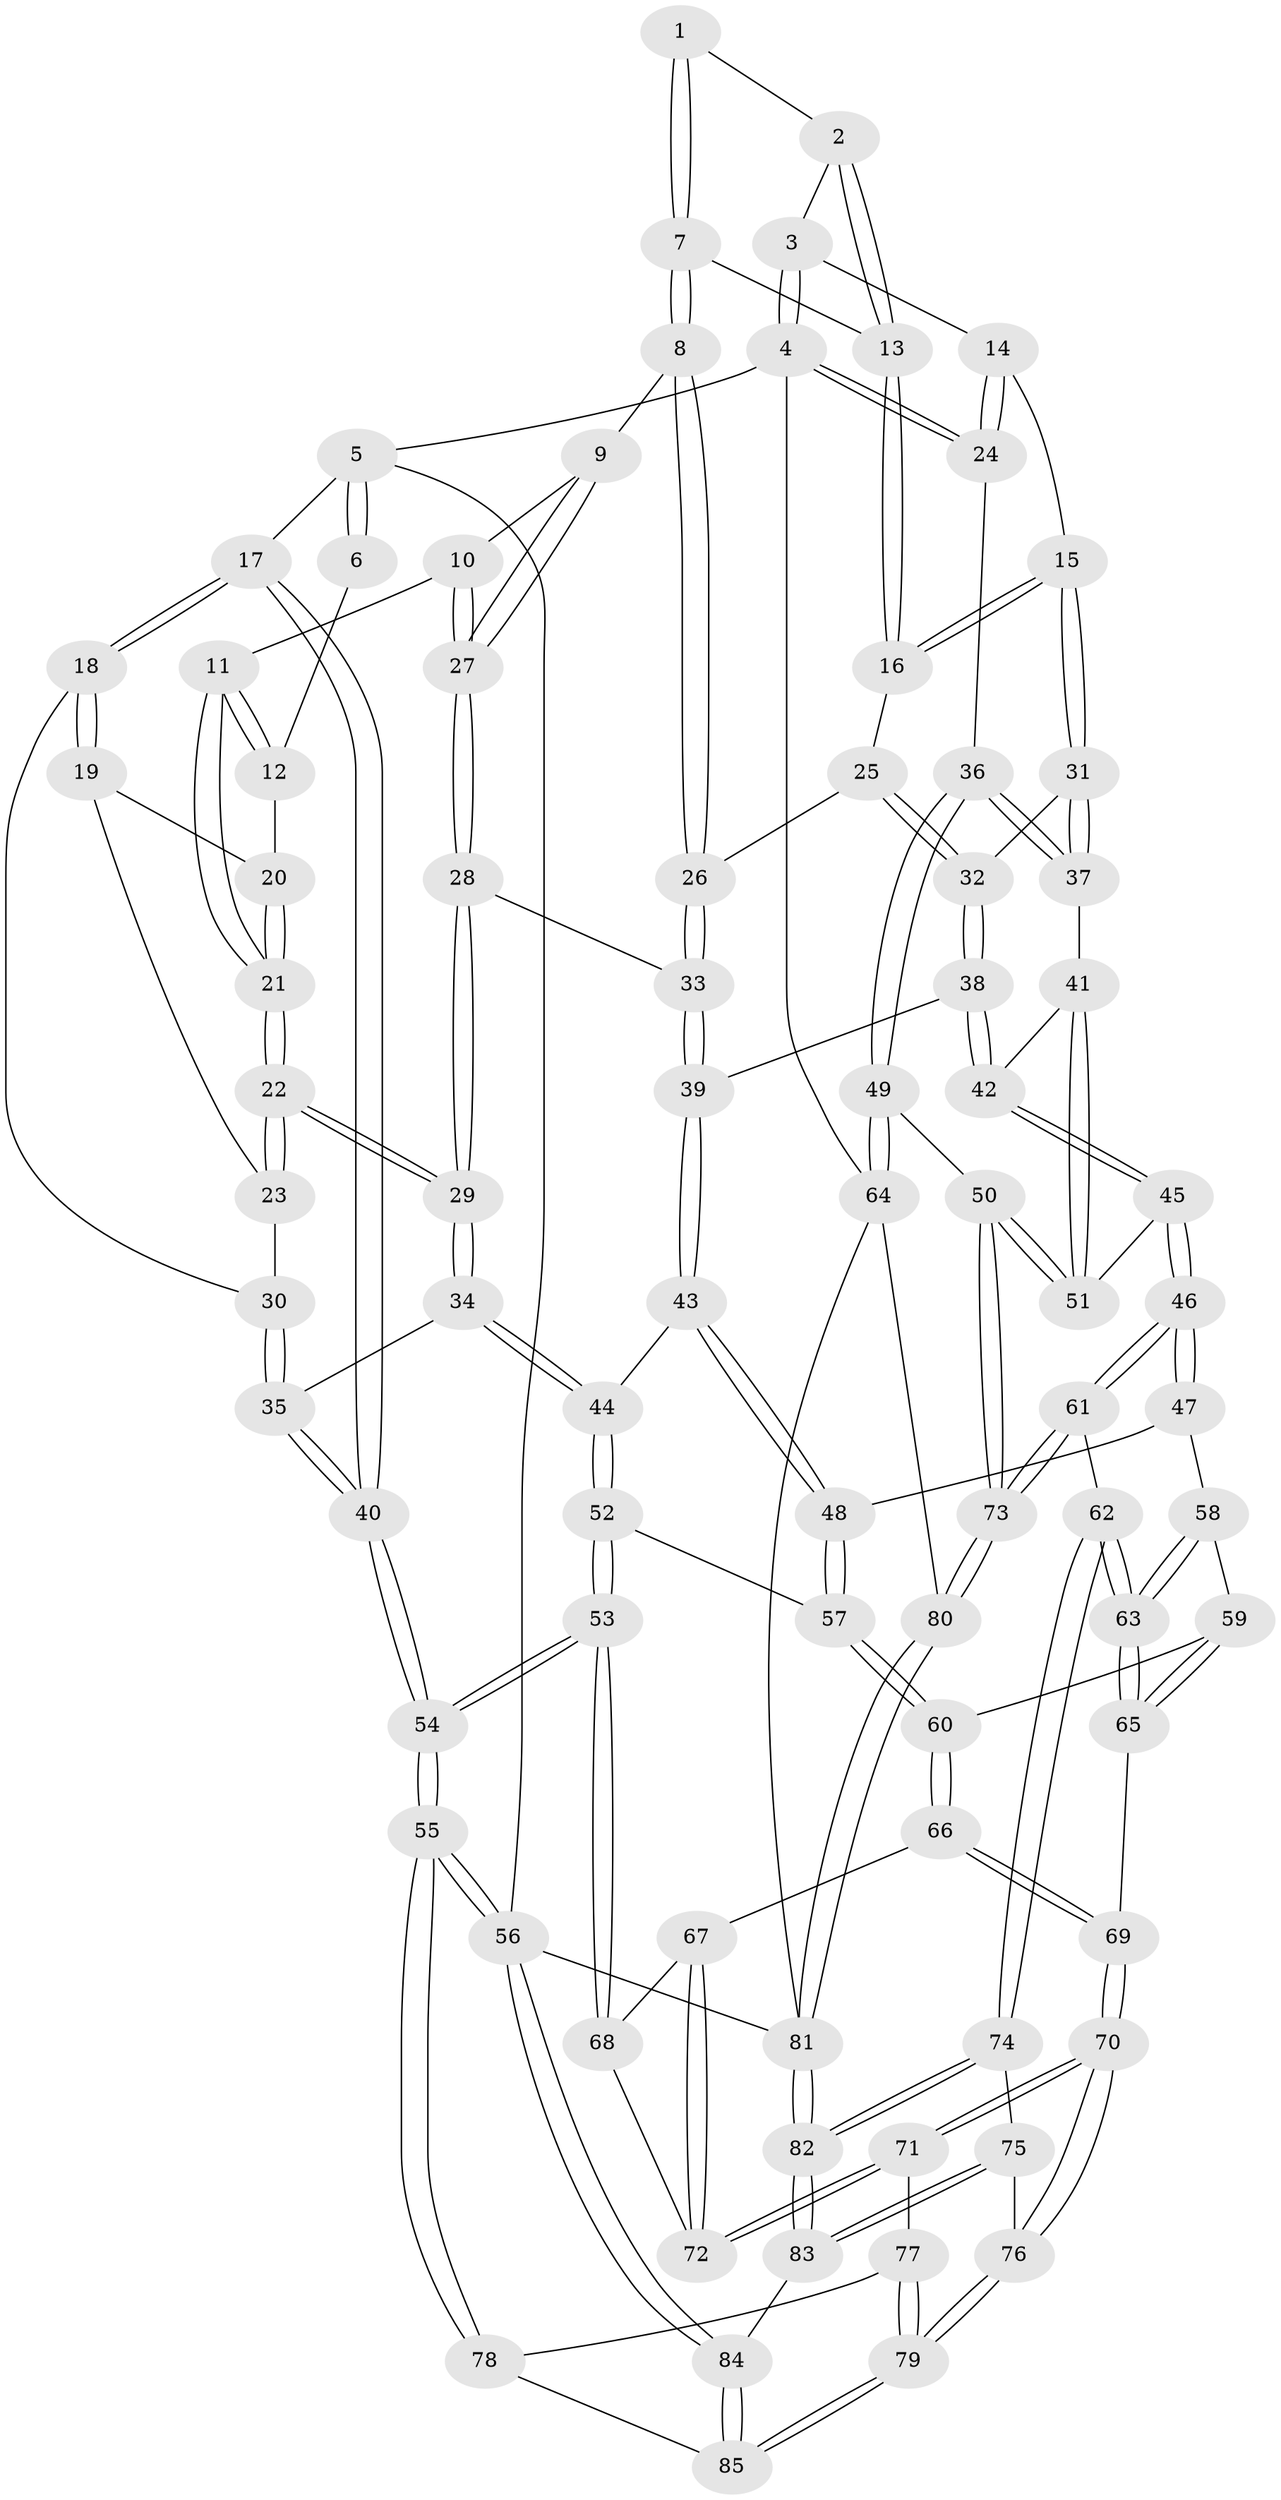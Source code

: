 // coarse degree distribution, {3: 0.16666666666666666, 5: 0.38095238095238093, 8: 0.023809523809523808, 4: 0.30952380952380953, 2: 0.023809523809523808, 7: 0.023809523809523808, 6: 0.07142857142857142}
// Generated by graph-tools (version 1.1) at 2025/21/03/04/25 18:21:06]
// undirected, 85 vertices, 209 edges
graph export_dot {
graph [start="1"]
  node [color=gray90,style=filled];
  1 [pos="+0.5359294385817308+0"];
  2 [pos="+0.7734354767527085+0"];
  3 [pos="+0.7840867252101297+0"];
  4 [pos="+1+0"];
  5 [pos="+0+0"];
  6 [pos="+0.2975304881935397+0"];
  7 [pos="+0.5268701954955778+0.05335337265701177"];
  8 [pos="+0.5089175543294379+0.10704362368616963"];
  9 [pos="+0.4635552512011931+0.10386952335807956"];
  10 [pos="+0.3497571367630857+0.08254975028617213"];
  11 [pos="+0.33203040764078234+0.06857512928975236"];
  12 [pos="+0.2949831906024513+0"];
  13 [pos="+0.7326105799049404+0.0694747987858697"];
  14 [pos="+0.8910311283473347+0.09967767096403271"];
  15 [pos="+0.8276876822950501+0.1544320397345159"];
  16 [pos="+0.7340381060998831+0.07641155193383756"];
  17 [pos="+0+0"];
  18 [pos="+0+0"];
  19 [pos="+0.14892741115557587+0.0767867395610163"];
  20 [pos="+0.1883262042069667+0.056599878516312346"];
  21 [pos="+0.2690834012739513+0.11270304798010565"];
  22 [pos="+0.23363514838635696+0.1677793385274232"];
  23 [pos="+0.18987582640549674+0.1562420218622598"];
  24 [pos="+1+0.05368259578796314"];
  25 [pos="+0.6619560709878335+0.15651664500095416"];
  26 [pos="+0.5280854190113524+0.15753377564484947"];
  27 [pos="+0.35139820091474094+0.22365329159956687"];
  28 [pos="+0.3456009977154385+0.2668930774589585"];
  29 [pos="+0.283700852930438+0.3009577095005027"];
  30 [pos="+0.13886781315163252+0.18337044926454382"];
  31 [pos="+0.835120577690457+0.23236879959406737"];
  32 [pos="+0.6912988241425555+0.22859681394229153"];
  33 [pos="+0.5080603288945156+0.2637813695886714"];
  34 [pos="+0.25461647923750635+0.3504516072188053"];
  35 [pos="+0.11618818965770025+0.3069891357283473"];
  36 [pos="+1+0.32816430929540674"];
  37 [pos="+0.8715531010697798+0.2965063742624303"];
  38 [pos="+0.613666092655081+0.3530805318382233"];
  39 [pos="+0.5537978750934623+0.3390446716553255"];
  40 [pos="+0+0.330228379051582"];
  41 [pos="+0.7947043532843368+0.3768566571779066"];
  42 [pos="+0.6768864986647473+0.4013920995975144"];
  43 [pos="+0.4907682337144005+0.41775082483130715"];
  44 [pos="+0.26451980956030613+0.3973217851650548"];
  45 [pos="+0.6644094501357624+0.5720418778874743"];
  46 [pos="+0.6517180956638916+0.5876469671127987"];
  47 [pos="+0.49322180071518934+0.48876710327882344"];
  48 [pos="+0.4865639461826623+0.47045966711305165"];
  49 [pos="+1+0.6159151014840627"];
  50 [pos="+0.9397416990196967+0.6070661604719827"];
  51 [pos="+0.87549678602038+0.5681374383998673"];
  52 [pos="+0.26114199998042337+0.41689156953410794"];
  53 [pos="+0+0.6527576019199381"];
  54 [pos="+0+0.6593245475073642"];
  55 [pos="+0+0.7290336436032953"];
  56 [pos="+0+1"];
  57 [pos="+0.3107947395862135+0.5421094753275367"];
  58 [pos="+0.4792217875197861+0.5315609105247161"];
  59 [pos="+0.4159158356622547+0.5861041578632655"];
  60 [pos="+0.3111080274566522+0.546292927251041"];
  61 [pos="+0.6085289976243449+0.7194406690816679"];
  62 [pos="+0.575947200302312+0.7289604616220298"];
  63 [pos="+0.5482684848599166+0.7028929470355113"];
  64 [pos="+1+0.629886461615704"];
  65 [pos="+0.45130066223627974+0.6405044477016091"];
  66 [pos="+0.3069870248022537+0.5558247365163865"];
  67 [pos="+0.256290376609085+0.5987204213573907"];
  68 [pos="+0.11267032613387774+0.6523025288350505"];
  69 [pos="+0.35012815939212344+0.6751436945472636"];
  70 [pos="+0.3374463588053609+0.7791613310931762"];
  71 [pos="+0.29220709333886796+0.7692030532280997"];
  72 [pos="+0.27912242196320025+0.7537416690415204"];
  73 [pos="+0.7293459940654593+0.7928010980971402"];
  74 [pos="+0.5001303375380453+0.8032444746176189"];
  75 [pos="+0.4344296473741654+0.8291778780956979"];
  76 [pos="+0.3806328612926689+0.816591695104773"];
  77 [pos="+0.21178438240977182+0.8135668852890553"];
  78 [pos="+0.004605911815644069+0.8003833193855364"];
  79 [pos="+0.23381743587407186+0.9721208365798364"];
  80 [pos="+0.8081911825620692+0.9495415217422191"];
  81 [pos="+0.8198940596260653+1"];
  82 [pos="+0.705788648565428+1"];
  83 [pos="+0.4192390468965555+1"];
  84 [pos="+0.242965579571956+1"];
  85 [pos="+0.23189502760216693+0.9760255247105231"];
  1 -- 2;
  1 -- 7;
  1 -- 7;
  2 -- 3;
  2 -- 13;
  2 -- 13;
  3 -- 4;
  3 -- 4;
  3 -- 14;
  4 -- 5;
  4 -- 24;
  4 -- 24;
  4 -- 64;
  5 -- 6;
  5 -- 6;
  5 -- 17;
  5 -- 56;
  6 -- 12;
  7 -- 8;
  7 -- 8;
  7 -- 13;
  8 -- 9;
  8 -- 26;
  8 -- 26;
  9 -- 10;
  9 -- 27;
  9 -- 27;
  10 -- 11;
  10 -- 27;
  10 -- 27;
  11 -- 12;
  11 -- 12;
  11 -- 21;
  11 -- 21;
  12 -- 20;
  13 -- 16;
  13 -- 16;
  14 -- 15;
  14 -- 24;
  14 -- 24;
  15 -- 16;
  15 -- 16;
  15 -- 31;
  15 -- 31;
  16 -- 25;
  17 -- 18;
  17 -- 18;
  17 -- 40;
  17 -- 40;
  18 -- 19;
  18 -- 19;
  18 -- 30;
  19 -- 20;
  19 -- 23;
  20 -- 21;
  20 -- 21;
  21 -- 22;
  21 -- 22;
  22 -- 23;
  22 -- 23;
  22 -- 29;
  22 -- 29;
  23 -- 30;
  24 -- 36;
  25 -- 26;
  25 -- 32;
  25 -- 32;
  26 -- 33;
  26 -- 33;
  27 -- 28;
  27 -- 28;
  28 -- 29;
  28 -- 29;
  28 -- 33;
  29 -- 34;
  29 -- 34;
  30 -- 35;
  30 -- 35;
  31 -- 32;
  31 -- 37;
  31 -- 37;
  32 -- 38;
  32 -- 38;
  33 -- 39;
  33 -- 39;
  34 -- 35;
  34 -- 44;
  34 -- 44;
  35 -- 40;
  35 -- 40;
  36 -- 37;
  36 -- 37;
  36 -- 49;
  36 -- 49;
  37 -- 41;
  38 -- 39;
  38 -- 42;
  38 -- 42;
  39 -- 43;
  39 -- 43;
  40 -- 54;
  40 -- 54;
  41 -- 42;
  41 -- 51;
  41 -- 51;
  42 -- 45;
  42 -- 45;
  43 -- 44;
  43 -- 48;
  43 -- 48;
  44 -- 52;
  44 -- 52;
  45 -- 46;
  45 -- 46;
  45 -- 51;
  46 -- 47;
  46 -- 47;
  46 -- 61;
  46 -- 61;
  47 -- 48;
  47 -- 58;
  48 -- 57;
  48 -- 57;
  49 -- 50;
  49 -- 64;
  49 -- 64;
  50 -- 51;
  50 -- 51;
  50 -- 73;
  50 -- 73;
  52 -- 53;
  52 -- 53;
  52 -- 57;
  53 -- 54;
  53 -- 54;
  53 -- 68;
  53 -- 68;
  54 -- 55;
  54 -- 55;
  55 -- 56;
  55 -- 56;
  55 -- 78;
  55 -- 78;
  56 -- 84;
  56 -- 84;
  56 -- 81;
  57 -- 60;
  57 -- 60;
  58 -- 59;
  58 -- 63;
  58 -- 63;
  59 -- 60;
  59 -- 65;
  59 -- 65;
  60 -- 66;
  60 -- 66;
  61 -- 62;
  61 -- 73;
  61 -- 73;
  62 -- 63;
  62 -- 63;
  62 -- 74;
  62 -- 74;
  63 -- 65;
  63 -- 65;
  64 -- 80;
  64 -- 81;
  65 -- 69;
  66 -- 67;
  66 -- 69;
  66 -- 69;
  67 -- 68;
  67 -- 72;
  67 -- 72;
  68 -- 72;
  69 -- 70;
  69 -- 70;
  70 -- 71;
  70 -- 71;
  70 -- 76;
  70 -- 76;
  71 -- 72;
  71 -- 72;
  71 -- 77;
  73 -- 80;
  73 -- 80;
  74 -- 75;
  74 -- 82;
  74 -- 82;
  75 -- 76;
  75 -- 83;
  75 -- 83;
  76 -- 79;
  76 -- 79;
  77 -- 78;
  77 -- 79;
  77 -- 79;
  78 -- 85;
  79 -- 85;
  79 -- 85;
  80 -- 81;
  80 -- 81;
  81 -- 82;
  81 -- 82;
  82 -- 83;
  82 -- 83;
  83 -- 84;
  84 -- 85;
  84 -- 85;
}
